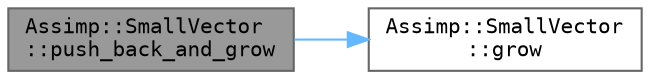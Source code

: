 digraph "Assimp::SmallVector::push_back_and_grow"
{
 // LATEX_PDF_SIZE
  bgcolor="transparent";
  edge [fontname=Terminal,fontsize=10,labelfontname=Helvetica,labelfontsize=10];
  node [fontname=Terminal,fontsize=10,shape=box,height=0.2,width=0.4];
  rankdir="LR";
  Node1 [label="Assimp::SmallVector\l::push_back_and_grow",height=0.2,width=0.4,color="gray40", fillcolor="grey60", style="filled", fontcolor="black",tooltip=" "];
  Node1 -> Node2 [color="steelblue1",style="solid"];
  Node2 [label="Assimp::SmallVector\l::grow",height=0.2,width=0.4,color="grey40", fillcolor="white", style="filled",URL="$class_assimp_1_1_small_vector.html#ad1c59d5742847b6629e5d96f162f543d",tooltip=" "];
}
